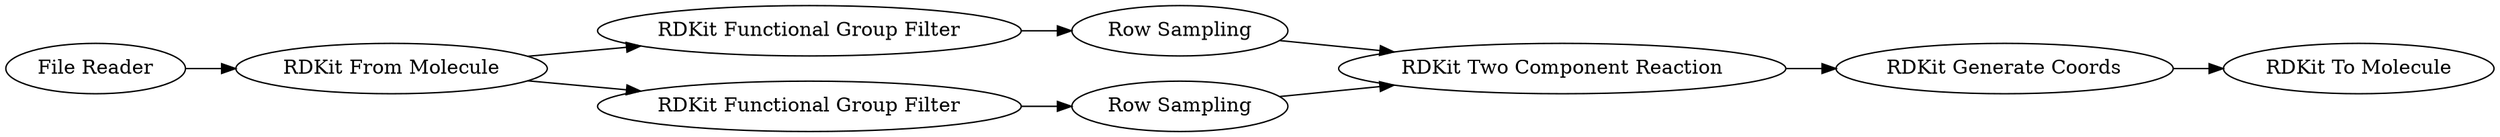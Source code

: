 digraph {
	24 -> 23
	18 -> 19
	29 -> 30
	30 -> 28
	22 -> 31
	23 -> 31
	28 -> 22
	31 -> 18
	30 -> 24
	24 [label="RDKit Functional Group Filter"]
	22 [label="Row Sampling"]
	29 [label="File Reader"]
	31 [label="RDKit Two Component Reaction"]
	28 [label="RDKit Functional Group Filter"]
	23 [label="Row Sampling"]
	18 [label="RDKit Generate Coords"]
	30 [label="RDKit From Molecule"]
	19 [label="RDKit To Molecule"]
	rankdir=LR
}
